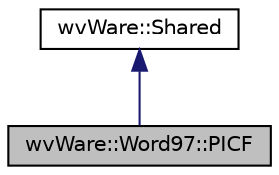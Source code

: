 digraph "wvWare::Word97::PICF"
{
  edge [fontname="Helvetica",fontsize="10",labelfontname="Helvetica",labelfontsize="10"];
  node [fontname="Helvetica",fontsize="10",shape=record];
  Node0 [label="wvWare::Word97::PICF",height=0.2,width=0.4,color="black", fillcolor="grey75", style="filled", fontcolor="black"];
  Node1 -> Node0 [dir="back",color="midnightblue",fontsize="10",style="solid",fontname="Helvetica"];
  Node1 [label="wvWare::Shared",height=0.2,width=0.4,color="black", fillcolor="white", style="filled",URL="$classwv_ware_1_1_shared.html"];
}
